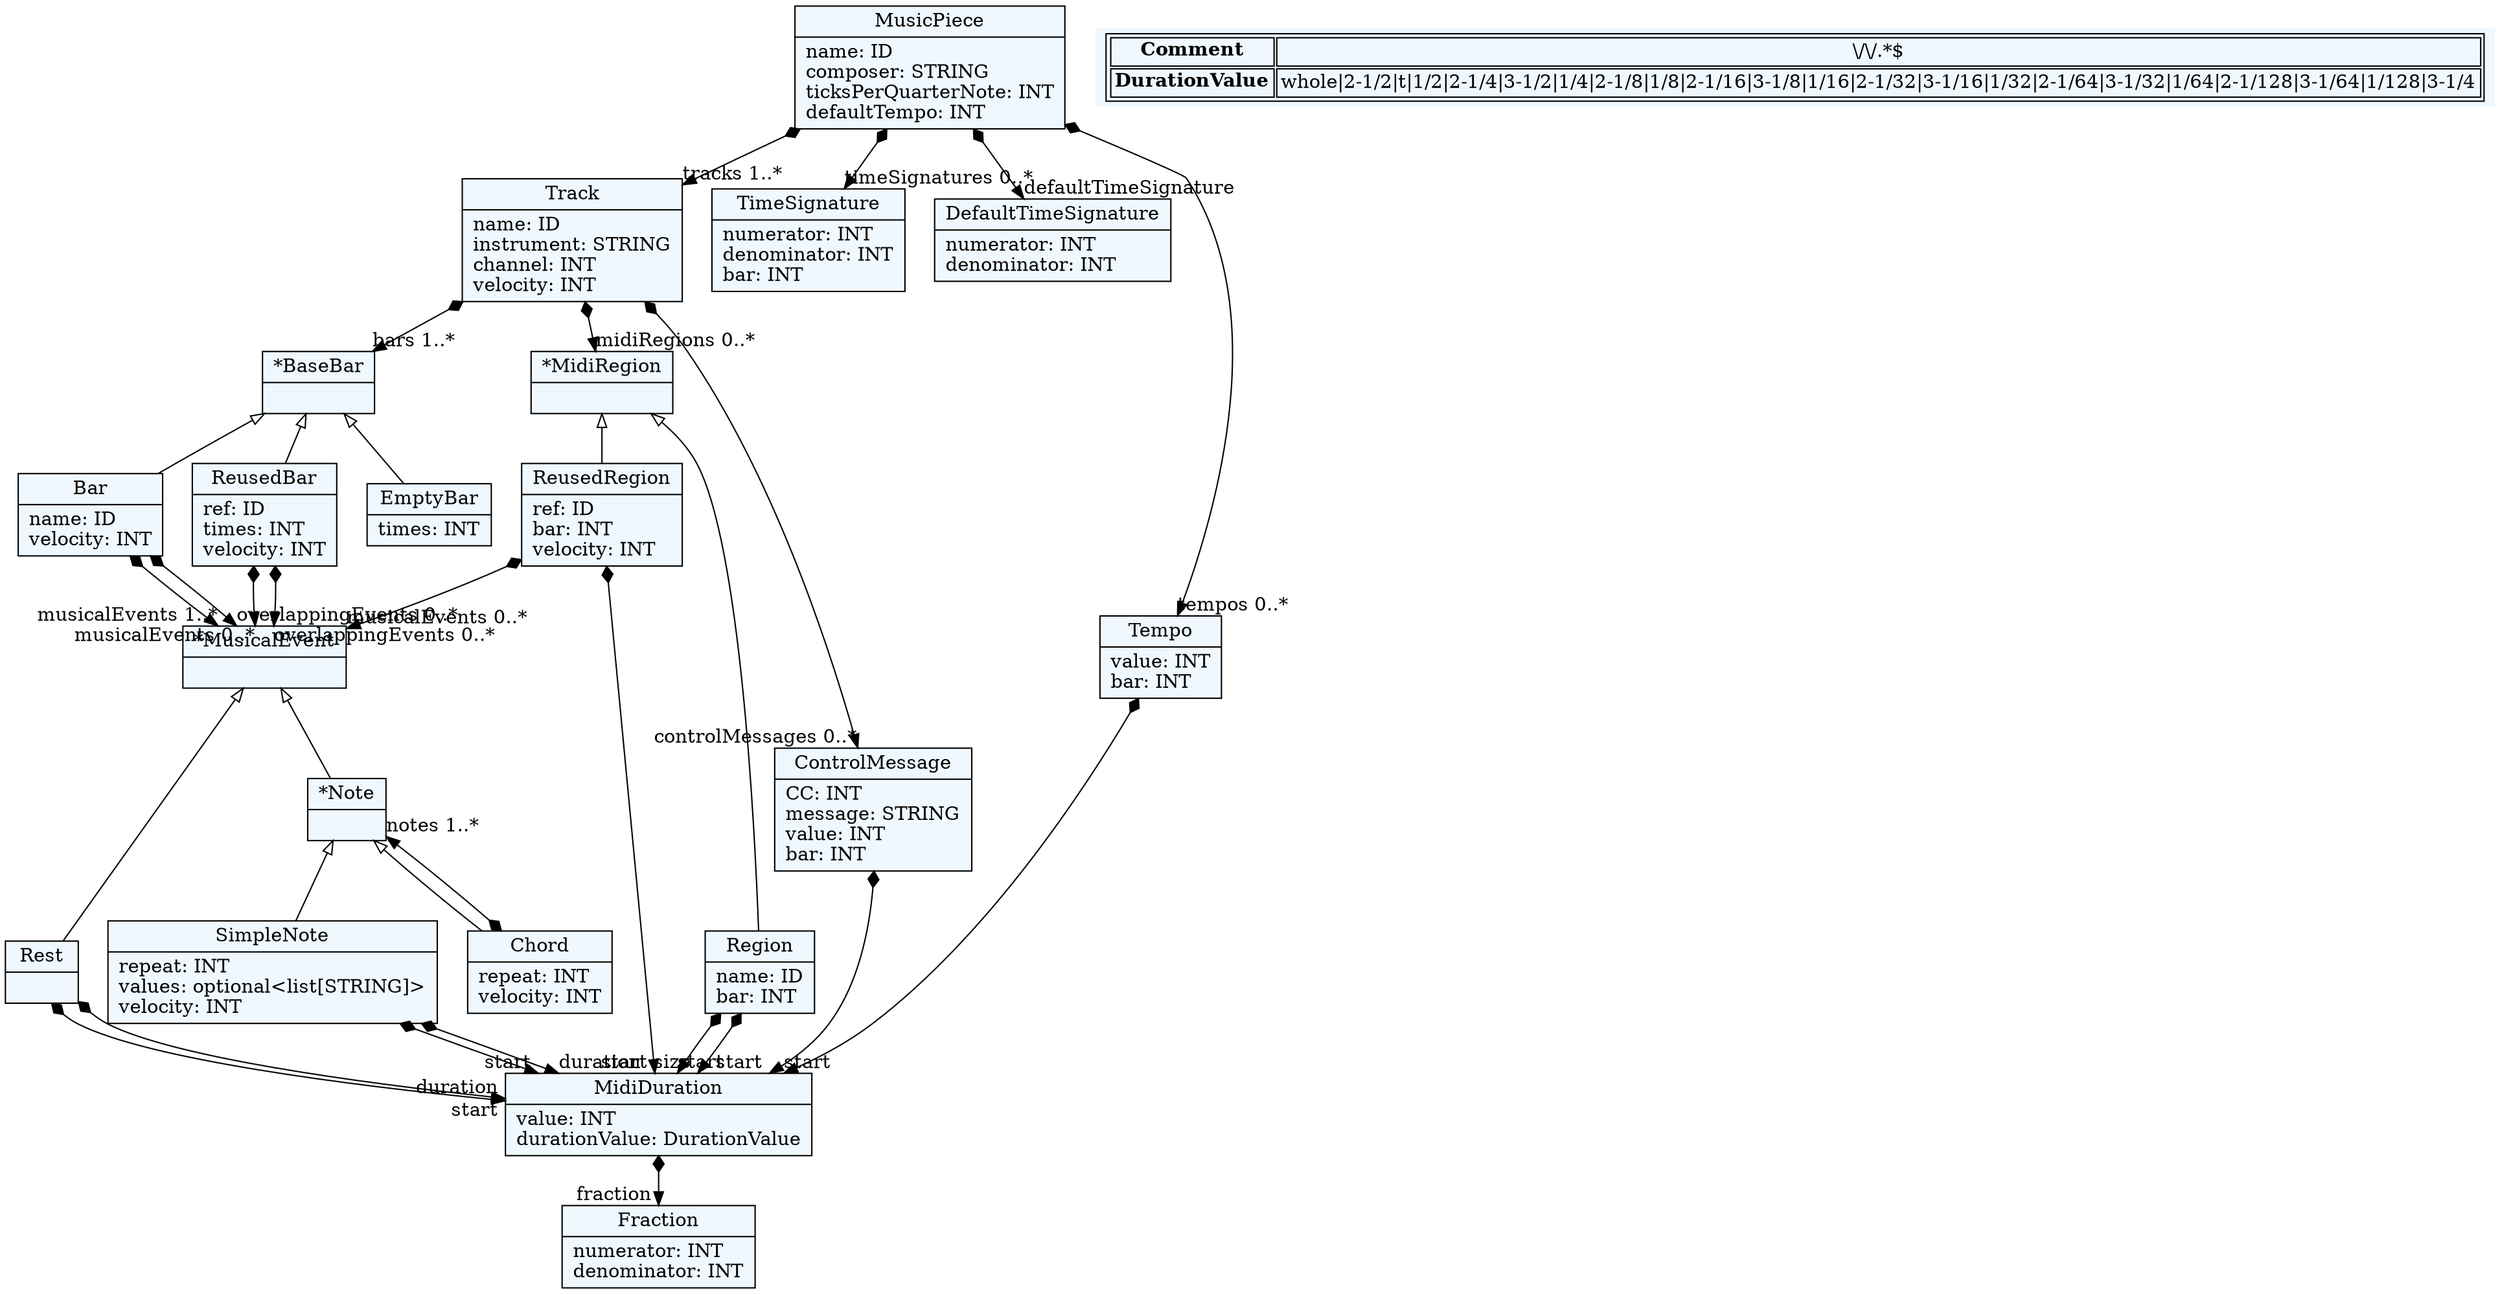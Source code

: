 
    digraph textX {
    fontname = "Bitstream Vera Sans"
    fontsize = 8
    node[
        shape=record,
        style=filled,
        fillcolor=aliceblue
    ]
    nodesep = 0.3
    edge[dir=black,arrowtail=empty]


2845627988816[ label="{MusicPiece|name: ID\lcomposer: STRING\lticksPerQuarterNote: INT\ldefaultTempo: INT\l}"]

2845627991648[ label="{Tempo|value: INT\lbar: INT\l}"]

2845627954832[ label="{TimeSignature|numerator: INT\ldenominator: INT\lbar: INT\l}"]

2845627955776[ label="{DefaultTimeSignature|numerator: INT\ldenominator: INT\l}"]

2845627933120[ label="{Track|name: ID\linstrument: STRING\lchannel: INT\lvelocity: INT\l}"]

2845627942560[ label="{ControlMessage|CC: INT\lmessage: STRING\lvalue: INT\lbar: INT\l}"]

2845627934064[ label="{*BaseBar|}"]

2845627937840[ label="{Bar|name: ID\lvelocity: INT\l}"]

2845627959552[ label="{ReusedBar|ref: ID\ltimes: INT\lvelocity: INT\l}"]

2845627952000[ label="{EmptyBar|times: INT\l}"]

2845627938784[ label="{*MusicalEvent|}"]

2845627956720[ label="{*Note|}"]

2845627935008[ label="{SimpleNote|repeat: INT\lvalues: optional\<list[STRING]\>\lvelocity: INT\l}"]

2845627953888[ label="{MidiDuration|value: INT\ldurationValue: DurationValue\l}"]

2845627958608[ label="{Fraction|numerator: INT\ldenominator: INT\l}"]

2845627947280[ label="{Chord|repeat: INT\lvelocity: INT\l}"]

2845627962384[ label="{Rest|}"]

2845627940672[ label="{*MidiRegion|}"]

2845627961440[ label="{Region|name: ID\lbar: INT\l}"]

2845627965216[ label="{ReusedRegion|ref: ID\lbar: INT\lvelocity: INT\l}"]



2845627988816 -> 2845627991648[arrowtail=diamond, dir=both, headlabel="tempos 0..*"]
2845627988816 -> 2845627955776[arrowtail=diamond, dir=both, headlabel="defaultTimeSignature "]
2845627988816 -> 2845627954832[arrowtail=diamond, dir=both, headlabel="timeSignatures 0..*"]
2845627988816 -> 2845627933120[arrowtail=diamond, dir=both, headlabel="tracks 1..*"]
2845627991648 -> 2845627953888[arrowtail=diamond, dir=both, headlabel="start "]
2845627933120 -> 2845627942560[arrowtail=diamond, dir=both, headlabel="controlMessages 0..*"]
2845627933120 -> 2845627934064[arrowtail=diamond, dir=both, headlabel="bars 1..*"]
2845627933120 -> 2845627940672[arrowtail=diamond, dir=both, headlabel="midiRegions 0..*"]
2845627942560 -> 2845627953888[arrowtail=diamond, dir=both, headlabel="start "]
2845627934064 -> 2845627937840 [dir=back]
2845627934064 -> 2845627959552 [dir=back]
2845627934064 -> 2845627952000 [dir=back]
2845627937840 -> 2845627938784[arrowtail=diamond, dir=both, headlabel="musicalEvents 1..*"]
2845627937840 -> 2845627938784[arrowtail=diamond, dir=both, headlabel="overlappingEvents 0..*"]
2845627959552 -> 2845627938784[arrowtail=diamond, dir=both, headlabel="musicalEvents 0..*"]
2845627959552 -> 2845627938784[arrowtail=diamond, dir=both, headlabel="overlappingEvents 0..*"]
2845627938784 -> 2845627956720 [dir=back]
2845627938784 -> 2845627962384 [dir=back]
2845627956720 -> 2845627935008 [dir=back]
2845627956720 -> 2845627947280 [dir=back]
2845627935008 -> 2845627953888[arrowtail=diamond, dir=both, headlabel="start "]
2845627935008 -> 2845627953888[arrowtail=diamond, dir=both, headlabel="duration "]
2845627953888 -> 2845627958608[arrowtail=diamond, dir=both, headlabel="fraction "]
2845627947280 -> 2845627956720[arrowtail=diamond, dir=both, headlabel="notes 1..*"]
2845627962384 -> 2845627953888[arrowtail=diamond, dir=both, headlabel="start "]
2845627962384 -> 2845627953888[arrowtail=diamond, dir=both, headlabel="duration "]
2845627940672 -> 2845627961440 [dir=back]
2845627940672 -> 2845627965216 [dir=back]
2845627961440 -> 2845627953888[arrowtail=diamond, dir=both, headlabel="start "]
2845627961440 -> 2845627953888[arrowtail=diamond, dir=both, headlabel="size "]
2845627965216 -> 2845627953888[arrowtail=diamond, dir=both, headlabel="start "]
2845627965216 -> 2845627938784[arrowtail=diamond, dir=both, headlabel="musicalEvents 0..*"]
match_rules [ shape=plaintext, label=< <table>
	<tr>
		<td><b>Comment</b></td><td>\/\/.*$</td>
	</tr>
	<tr>
		<td><b>DurationValue</b></td><td>whole|2-1/2|t|1/2|2-1/4|3-1/2|1/4|2-1/8|1/8|2-1/16|3-1/8|1/16|2-1/32|3-1/16|1/32|2-1/64|3-1/32|1/64|2-1/128|3-1/64|1/128|3-1/4</td>
	</tr>
</table> >]


}
